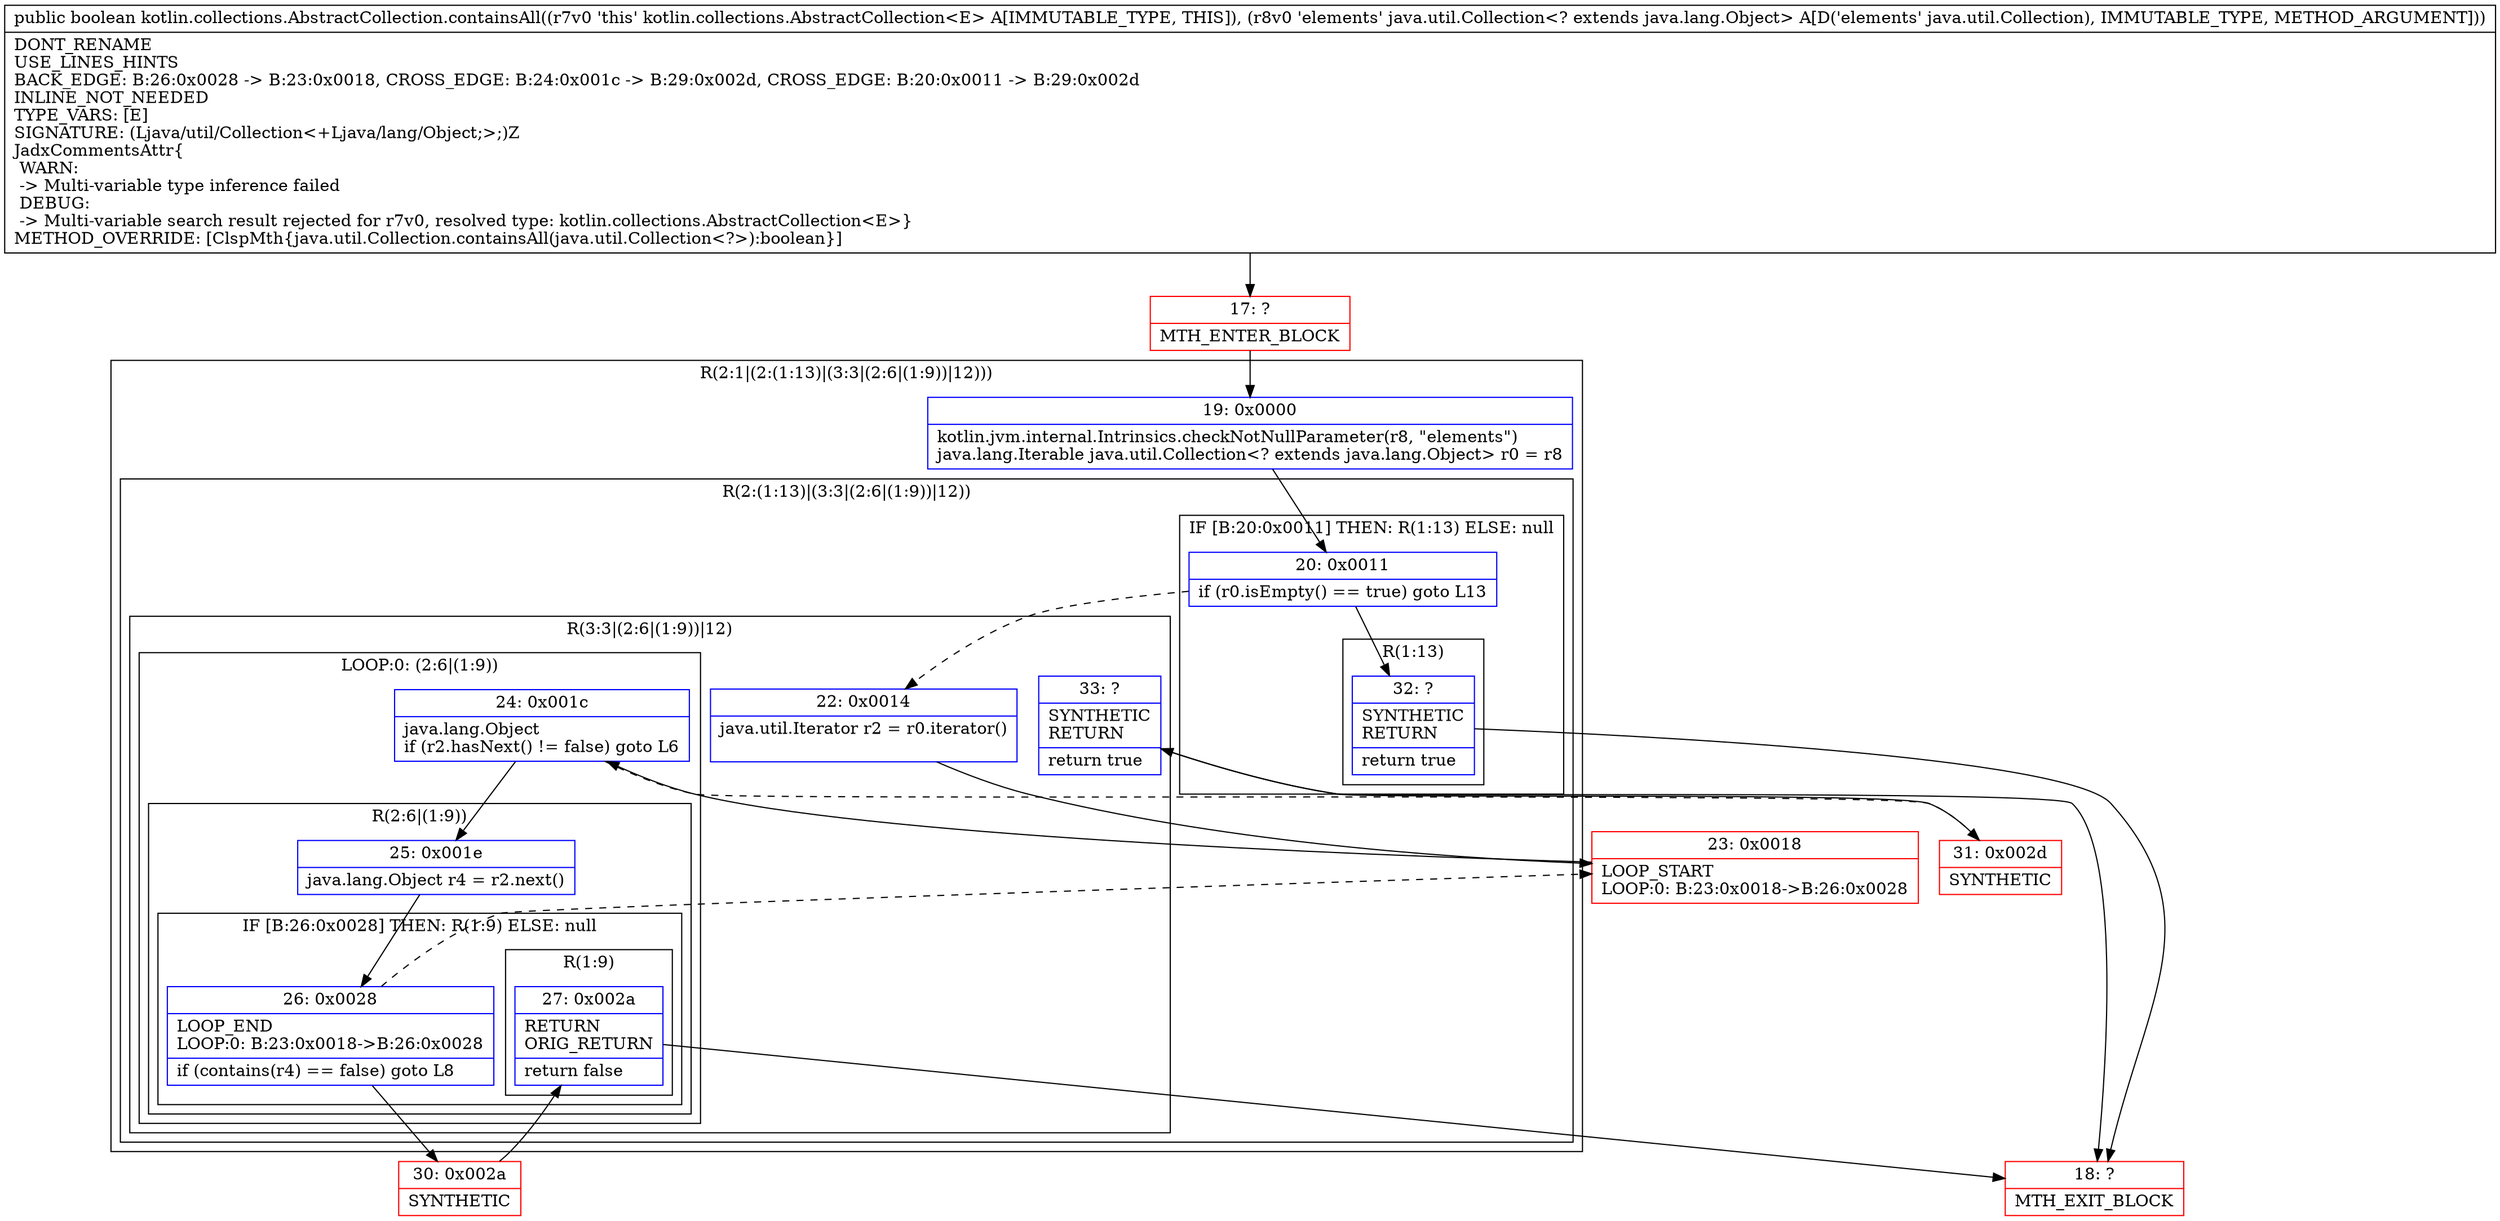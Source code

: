 digraph "CFG forkotlin.collections.AbstractCollection.containsAll(Ljava\/util\/Collection;)Z" {
subgraph cluster_Region_1021430156 {
label = "R(2:1|(2:(1:13)|(3:3|(2:6|(1:9))|12)))";
node [shape=record,color=blue];
Node_19 [shape=record,label="{19\:\ 0x0000|kotlin.jvm.internal.Intrinsics.checkNotNullParameter(r8, \"elements\")\ljava.lang.Iterable java.util.Collection\<? extends java.lang.Object\> r0 = r8\l}"];
subgraph cluster_Region_38742560 {
label = "R(2:(1:13)|(3:3|(2:6|(1:9))|12))";
node [shape=record,color=blue];
subgraph cluster_IfRegion_456064330 {
label = "IF [B:20:0x0011] THEN: R(1:13) ELSE: null";
node [shape=record,color=blue];
Node_20 [shape=record,label="{20\:\ 0x0011|if (r0.isEmpty() == true) goto L13\l}"];
subgraph cluster_Region_1408003142 {
label = "R(1:13)";
node [shape=record,color=blue];
Node_32 [shape=record,label="{32\:\ ?|SYNTHETIC\lRETURN\l|return true\l}"];
}
}
subgraph cluster_Region_1581366238 {
label = "R(3:3|(2:6|(1:9))|12)";
node [shape=record,color=blue];
Node_22 [shape=record,label="{22\:\ 0x0014|java.util.Iterator r2 = r0.iterator()\l\l}"];
subgraph cluster_LoopRegion_226212238 {
label = "LOOP:0: (2:6|(1:9))";
node [shape=record,color=blue];
Node_24 [shape=record,label="{24\:\ 0x001c|java.lang.Object \lif (r2.hasNext() != false) goto L6\l}"];
subgraph cluster_Region_701864530 {
label = "R(2:6|(1:9))";
node [shape=record,color=blue];
Node_25 [shape=record,label="{25\:\ 0x001e|java.lang.Object r4 = r2.next()\l}"];
subgraph cluster_IfRegion_1387309922 {
label = "IF [B:26:0x0028] THEN: R(1:9) ELSE: null";
node [shape=record,color=blue];
Node_26 [shape=record,label="{26\:\ 0x0028|LOOP_END\lLOOP:0: B:23:0x0018\-\>B:26:0x0028\l|if (contains(r4) == false) goto L8\l}"];
subgraph cluster_Region_1645114158 {
label = "R(1:9)";
node [shape=record,color=blue];
Node_27 [shape=record,label="{27\:\ 0x002a|RETURN\lORIG_RETURN\l|return false\l}"];
}
}
}
}
Node_33 [shape=record,label="{33\:\ ?|SYNTHETIC\lRETURN\l|return true\l}"];
}
}
}
Node_17 [shape=record,color=red,label="{17\:\ ?|MTH_ENTER_BLOCK\l}"];
Node_23 [shape=record,color=red,label="{23\:\ 0x0018|LOOP_START\lLOOP:0: B:23:0x0018\-\>B:26:0x0028\l}"];
Node_30 [shape=record,color=red,label="{30\:\ 0x002a|SYNTHETIC\l}"];
Node_18 [shape=record,color=red,label="{18\:\ ?|MTH_EXIT_BLOCK\l}"];
Node_31 [shape=record,color=red,label="{31\:\ 0x002d|SYNTHETIC\l}"];
MethodNode[shape=record,label="{public boolean kotlin.collections.AbstractCollection.containsAll((r7v0 'this' kotlin.collections.AbstractCollection\<E\> A[IMMUTABLE_TYPE, THIS]), (r8v0 'elements' java.util.Collection\<? extends java.lang.Object\> A[D('elements' java.util.Collection), IMMUTABLE_TYPE, METHOD_ARGUMENT]))  | DONT_RENAME\lUSE_LINES_HINTS\lBACK_EDGE: B:26:0x0028 \-\> B:23:0x0018, CROSS_EDGE: B:24:0x001c \-\> B:29:0x002d, CROSS_EDGE: B:20:0x0011 \-\> B:29:0x002d\lINLINE_NOT_NEEDED\lTYPE_VARS: [E]\lSIGNATURE: (Ljava\/util\/Collection\<+Ljava\/lang\/Object;\>;)Z\lJadxCommentsAttr\{\l WARN: \l \-\> Multi\-variable type inference failed\l DEBUG: \l \-\> Multi\-variable search result rejected for r7v0, resolved type: kotlin.collections.AbstractCollection\<E\>\}\lMETHOD_OVERRIDE: [ClspMth\{java.util.Collection.containsAll(java.util.Collection\<?\>):boolean\}]\l}"];
MethodNode -> Node_17;Node_19 -> Node_20;
Node_20 -> Node_22[style=dashed];
Node_20 -> Node_32;
Node_32 -> Node_18;
Node_22 -> Node_23;
Node_24 -> Node_25;
Node_24 -> Node_31[style=dashed];
Node_25 -> Node_26;
Node_26 -> Node_23[style=dashed];
Node_26 -> Node_30;
Node_27 -> Node_18;
Node_33 -> Node_18;
Node_17 -> Node_19;
Node_23 -> Node_24;
Node_30 -> Node_27;
Node_31 -> Node_33;
}

